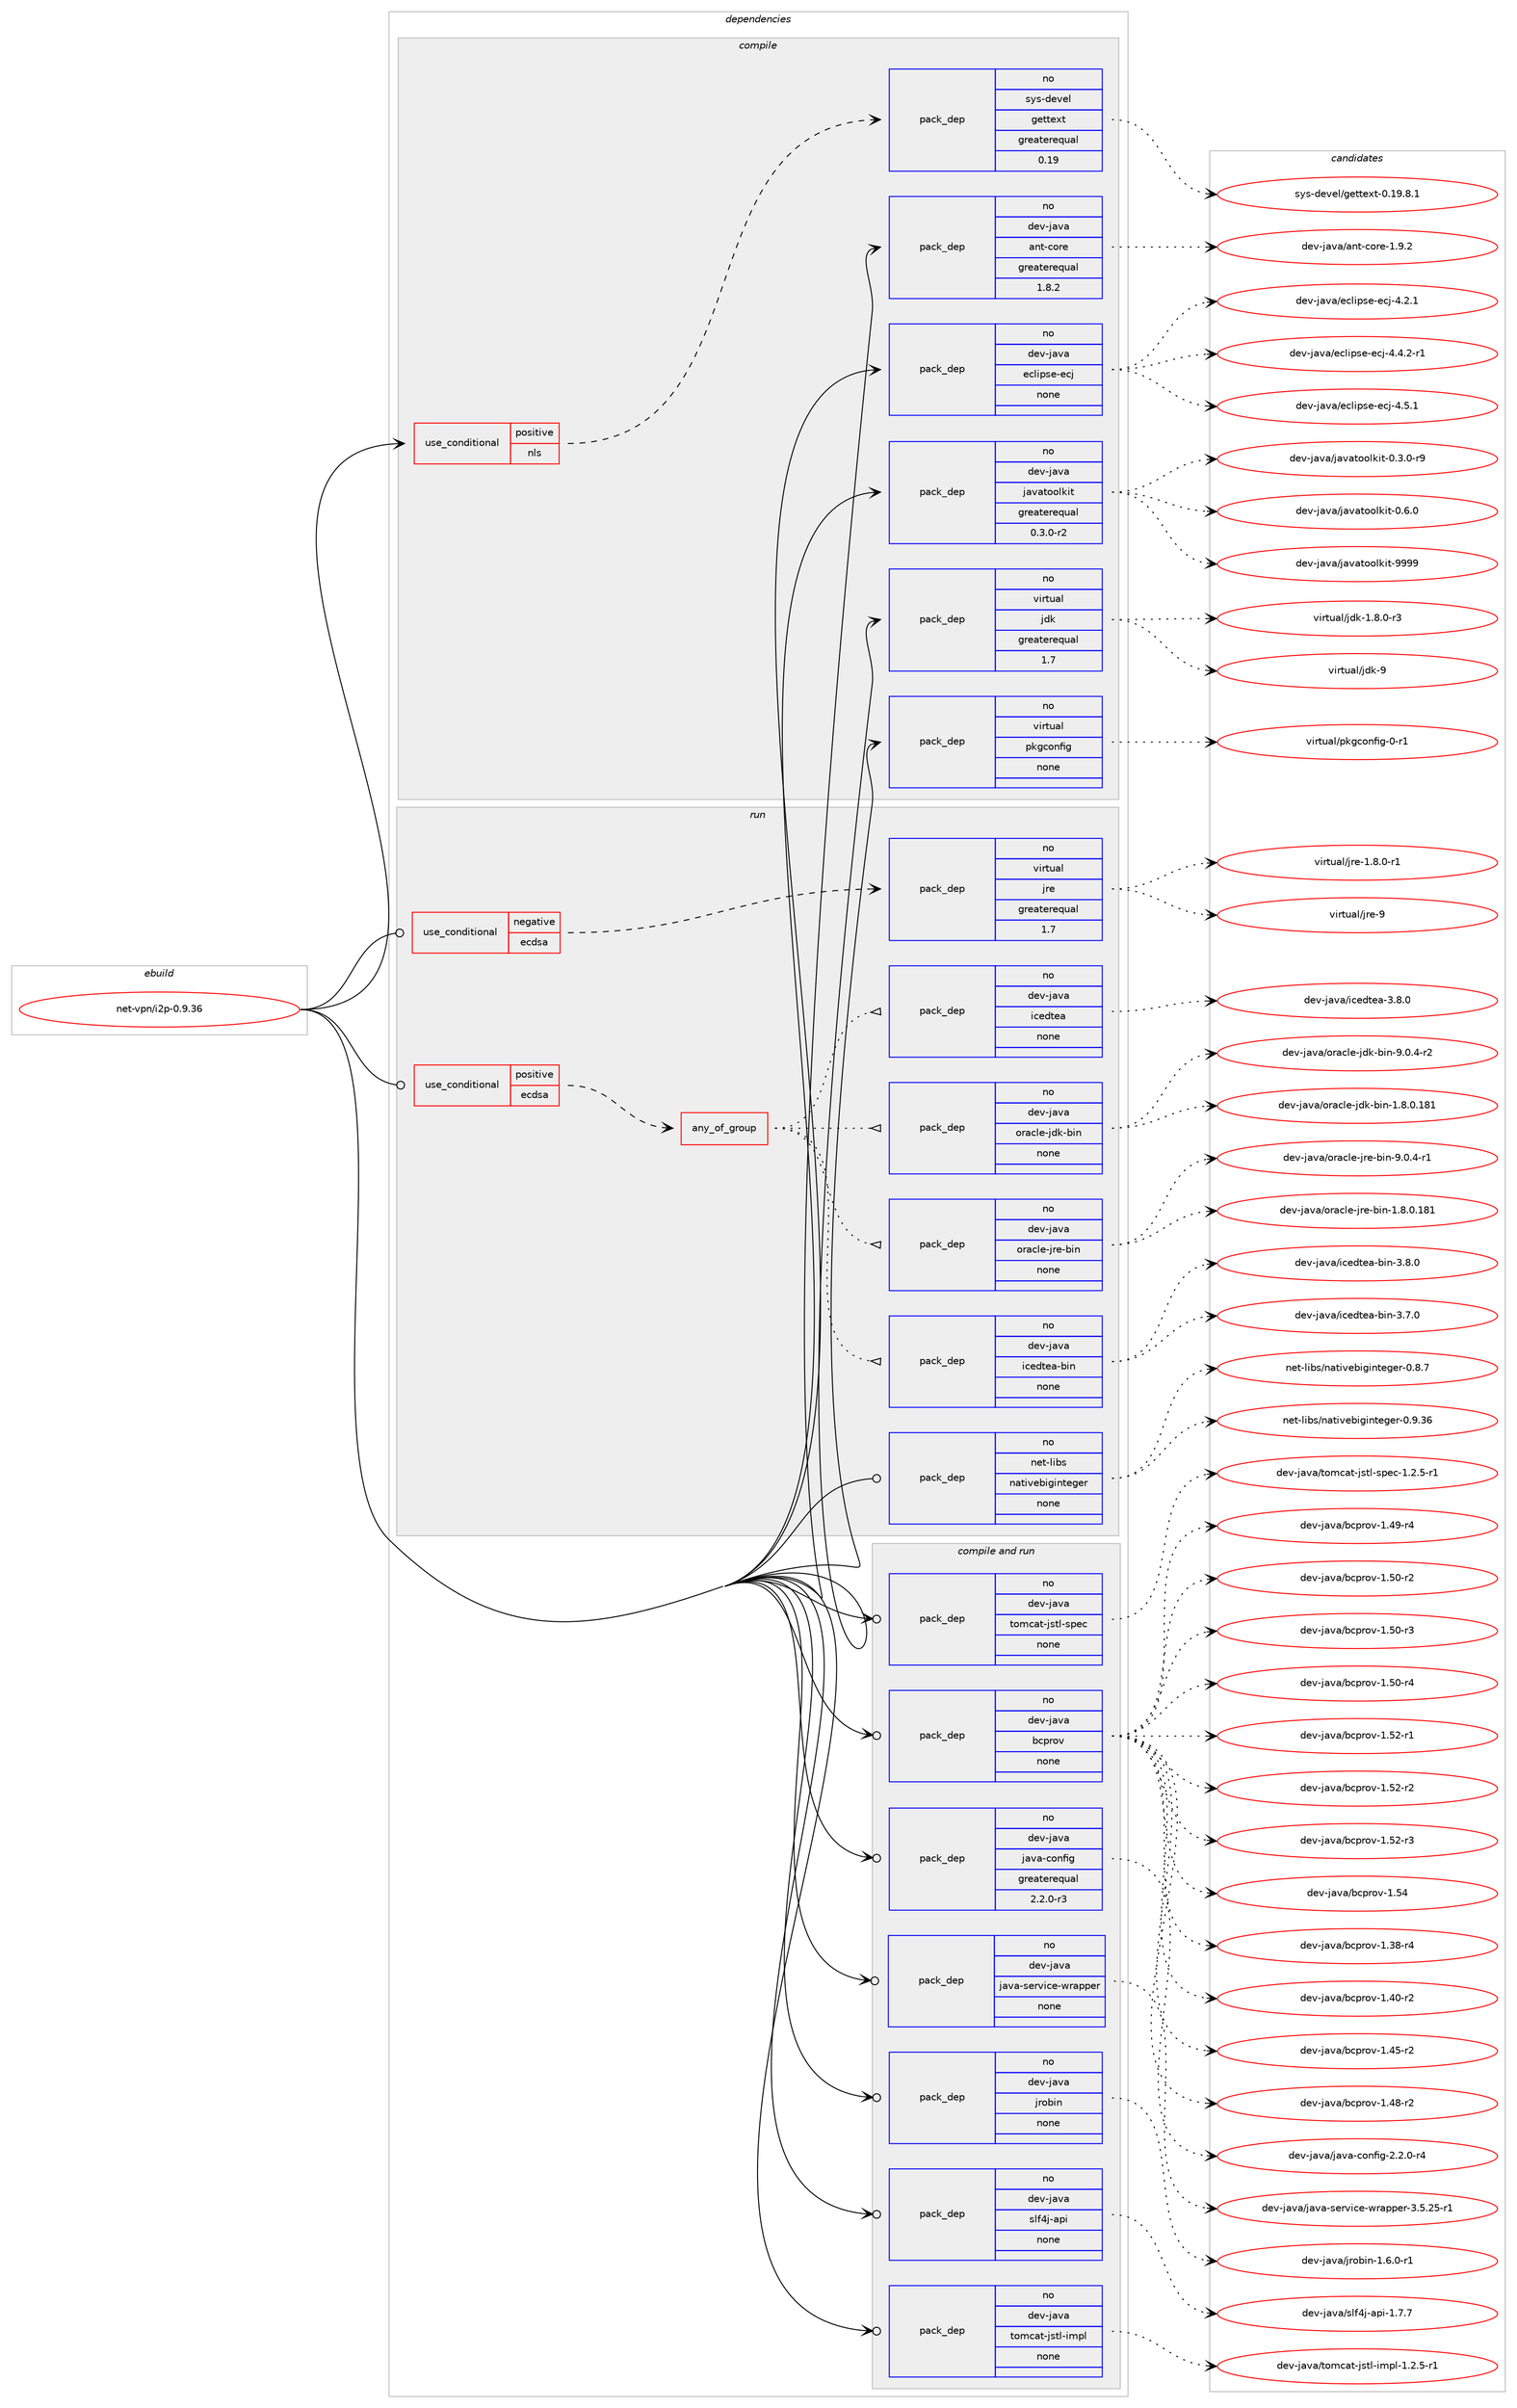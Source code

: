 digraph prolog {

# *************
# Graph options
# *************

newrank=true;
concentrate=true;
compound=true;
graph [rankdir=LR,fontname=Helvetica,fontsize=10,ranksep=1.5];#, ranksep=2.5, nodesep=0.2];
edge  [arrowhead=vee];
node  [fontname=Helvetica,fontsize=10];

# **********
# The ebuild
# **********

subgraph cluster_leftcol {
color=gray;
rank=same;
label=<<i>ebuild</i>>;
id [label="net-vpn/i2p-0.9.36", color=red, width=4, href="../net-vpn/i2p-0.9.36.svg"];
}

# ****************
# The dependencies
# ****************

subgraph cluster_midcol {
color=gray;
label=<<i>dependencies</i>>;
subgraph cluster_compile {
fillcolor="#eeeeee";
style=filled;
label=<<i>compile</i>>;
subgraph cond4131 {
dependency13235 [label=<<TABLE BORDER="0" CELLBORDER="1" CELLSPACING="0" CELLPADDING="4"><TR><TD ROWSPAN="3" CELLPADDING="10">use_conditional</TD></TR><TR><TD>positive</TD></TR><TR><TD>nls</TD></TR></TABLE>>, shape=none, color=red];
subgraph pack8868 {
dependency13236 [label=<<TABLE BORDER="0" CELLBORDER="1" CELLSPACING="0" CELLPADDING="4" WIDTH="220"><TR><TD ROWSPAN="6" CELLPADDING="30">pack_dep</TD></TR><TR><TD WIDTH="110">no</TD></TR><TR><TD>sys-devel</TD></TR><TR><TD>gettext</TD></TR><TR><TD>greaterequal</TD></TR><TR><TD>0.19</TD></TR></TABLE>>, shape=none, color=blue];
}
dependency13235:e -> dependency13236:w [weight=20,style="dashed",arrowhead="vee"];
}
id:e -> dependency13235:w [weight=20,style="solid",arrowhead="vee"];
subgraph pack8869 {
dependency13237 [label=<<TABLE BORDER="0" CELLBORDER="1" CELLSPACING="0" CELLPADDING="4" WIDTH="220"><TR><TD ROWSPAN="6" CELLPADDING="30">pack_dep</TD></TR><TR><TD WIDTH="110">no</TD></TR><TR><TD>dev-java</TD></TR><TR><TD>ant-core</TD></TR><TR><TD>greaterequal</TD></TR><TR><TD>1.8.2</TD></TR></TABLE>>, shape=none, color=blue];
}
id:e -> dependency13237:w [weight=20,style="solid",arrowhead="vee"];
subgraph pack8870 {
dependency13238 [label=<<TABLE BORDER="0" CELLBORDER="1" CELLSPACING="0" CELLPADDING="4" WIDTH="220"><TR><TD ROWSPAN="6" CELLPADDING="30">pack_dep</TD></TR><TR><TD WIDTH="110">no</TD></TR><TR><TD>dev-java</TD></TR><TR><TD>eclipse-ecj</TD></TR><TR><TD>none</TD></TR><TR><TD></TD></TR></TABLE>>, shape=none, color=blue];
}
id:e -> dependency13238:w [weight=20,style="solid",arrowhead="vee"];
subgraph pack8871 {
dependency13239 [label=<<TABLE BORDER="0" CELLBORDER="1" CELLSPACING="0" CELLPADDING="4" WIDTH="220"><TR><TD ROWSPAN="6" CELLPADDING="30">pack_dep</TD></TR><TR><TD WIDTH="110">no</TD></TR><TR><TD>dev-java</TD></TR><TR><TD>javatoolkit</TD></TR><TR><TD>greaterequal</TD></TR><TR><TD>0.3.0-r2</TD></TR></TABLE>>, shape=none, color=blue];
}
id:e -> dependency13239:w [weight=20,style="solid",arrowhead="vee"];
subgraph pack8872 {
dependency13240 [label=<<TABLE BORDER="0" CELLBORDER="1" CELLSPACING="0" CELLPADDING="4" WIDTH="220"><TR><TD ROWSPAN="6" CELLPADDING="30">pack_dep</TD></TR><TR><TD WIDTH="110">no</TD></TR><TR><TD>virtual</TD></TR><TR><TD>jdk</TD></TR><TR><TD>greaterequal</TD></TR><TR><TD>1.7</TD></TR></TABLE>>, shape=none, color=blue];
}
id:e -> dependency13240:w [weight=20,style="solid",arrowhead="vee"];
subgraph pack8873 {
dependency13241 [label=<<TABLE BORDER="0" CELLBORDER="1" CELLSPACING="0" CELLPADDING="4" WIDTH="220"><TR><TD ROWSPAN="6" CELLPADDING="30">pack_dep</TD></TR><TR><TD WIDTH="110">no</TD></TR><TR><TD>virtual</TD></TR><TR><TD>pkgconfig</TD></TR><TR><TD>none</TD></TR><TR><TD></TD></TR></TABLE>>, shape=none, color=blue];
}
id:e -> dependency13241:w [weight=20,style="solid",arrowhead="vee"];
}
subgraph cluster_compileandrun {
fillcolor="#eeeeee";
style=filled;
label=<<i>compile and run</i>>;
subgraph pack8874 {
dependency13242 [label=<<TABLE BORDER="0" CELLBORDER="1" CELLSPACING="0" CELLPADDING="4" WIDTH="220"><TR><TD ROWSPAN="6" CELLPADDING="30">pack_dep</TD></TR><TR><TD WIDTH="110">no</TD></TR><TR><TD>dev-java</TD></TR><TR><TD>bcprov</TD></TR><TR><TD>none</TD></TR><TR><TD></TD></TR></TABLE>>, shape=none, color=blue];
}
id:e -> dependency13242:w [weight=20,style="solid",arrowhead="odotvee"];
subgraph pack8875 {
dependency13243 [label=<<TABLE BORDER="0" CELLBORDER="1" CELLSPACING="0" CELLPADDING="4" WIDTH="220"><TR><TD ROWSPAN="6" CELLPADDING="30">pack_dep</TD></TR><TR><TD WIDTH="110">no</TD></TR><TR><TD>dev-java</TD></TR><TR><TD>java-config</TD></TR><TR><TD>greaterequal</TD></TR><TR><TD>2.2.0-r3</TD></TR></TABLE>>, shape=none, color=blue];
}
id:e -> dependency13243:w [weight=20,style="solid",arrowhead="odotvee"];
subgraph pack8876 {
dependency13244 [label=<<TABLE BORDER="0" CELLBORDER="1" CELLSPACING="0" CELLPADDING="4" WIDTH="220"><TR><TD ROWSPAN="6" CELLPADDING="30">pack_dep</TD></TR><TR><TD WIDTH="110">no</TD></TR><TR><TD>dev-java</TD></TR><TR><TD>java-service-wrapper</TD></TR><TR><TD>none</TD></TR><TR><TD></TD></TR></TABLE>>, shape=none, color=blue];
}
id:e -> dependency13244:w [weight=20,style="solid",arrowhead="odotvee"];
subgraph pack8877 {
dependency13245 [label=<<TABLE BORDER="0" CELLBORDER="1" CELLSPACING="0" CELLPADDING="4" WIDTH="220"><TR><TD ROWSPAN="6" CELLPADDING="30">pack_dep</TD></TR><TR><TD WIDTH="110">no</TD></TR><TR><TD>dev-java</TD></TR><TR><TD>jrobin</TD></TR><TR><TD>none</TD></TR><TR><TD></TD></TR></TABLE>>, shape=none, color=blue];
}
id:e -> dependency13245:w [weight=20,style="solid",arrowhead="odotvee"];
subgraph pack8878 {
dependency13246 [label=<<TABLE BORDER="0" CELLBORDER="1" CELLSPACING="0" CELLPADDING="4" WIDTH="220"><TR><TD ROWSPAN="6" CELLPADDING="30">pack_dep</TD></TR><TR><TD WIDTH="110">no</TD></TR><TR><TD>dev-java</TD></TR><TR><TD>slf4j-api</TD></TR><TR><TD>none</TD></TR><TR><TD></TD></TR></TABLE>>, shape=none, color=blue];
}
id:e -> dependency13246:w [weight=20,style="solid",arrowhead="odotvee"];
subgraph pack8879 {
dependency13247 [label=<<TABLE BORDER="0" CELLBORDER="1" CELLSPACING="0" CELLPADDING="4" WIDTH="220"><TR><TD ROWSPAN="6" CELLPADDING="30">pack_dep</TD></TR><TR><TD WIDTH="110">no</TD></TR><TR><TD>dev-java</TD></TR><TR><TD>tomcat-jstl-impl</TD></TR><TR><TD>none</TD></TR><TR><TD></TD></TR></TABLE>>, shape=none, color=blue];
}
id:e -> dependency13247:w [weight=20,style="solid",arrowhead="odotvee"];
subgraph pack8880 {
dependency13248 [label=<<TABLE BORDER="0" CELLBORDER="1" CELLSPACING="0" CELLPADDING="4" WIDTH="220"><TR><TD ROWSPAN="6" CELLPADDING="30">pack_dep</TD></TR><TR><TD WIDTH="110">no</TD></TR><TR><TD>dev-java</TD></TR><TR><TD>tomcat-jstl-spec</TD></TR><TR><TD>none</TD></TR><TR><TD></TD></TR></TABLE>>, shape=none, color=blue];
}
id:e -> dependency13248:w [weight=20,style="solid",arrowhead="odotvee"];
}
subgraph cluster_run {
fillcolor="#eeeeee";
style=filled;
label=<<i>run</i>>;
subgraph cond4132 {
dependency13249 [label=<<TABLE BORDER="0" CELLBORDER="1" CELLSPACING="0" CELLPADDING="4"><TR><TD ROWSPAN="3" CELLPADDING="10">use_conditional</TD></TR><TR><TD>negative</TD></TR><TR><TD>ecdsa</TD></TR></TABLE>>, shape=none, color=red];
subgraph pack8881 {
dependency13250 [label=<<TABLE BORDER="0" CELLBORDER="1" CELLSPACING="0" CELLPADDING="4" WIDTH="220"><TR><TD ROWSPAN="6" CELLPADDING="30">pack_dep</TD></TR><TR><TD WIDTH="110">no</TD></TR><TR><TD>virtual</TD></TR><TR><TD>jre</TD></TR><TR><TD>greaterequal</TD></TR><TR><TD>1.7</TD></TR></TABLE>>, shape=none, color=blue];
}
dependency13249:e -> dependency13250:w [weight=20,style="dashed",arrowhead="vee"];
}
id:e -> dependency13249:w [weight=20,style="solid",arrowhead="odot"];
subgraph cond4133 {
dependency13251 [label=<<TABLE BORDER="0" CELLBORDER="1" CELLSPACING="0" CELLPADDING="4"><TR><TD ROWSPAN="3" CELLPADDING="10">use_conditional</TD></TR><TR><TD>positive</TD></TR><TR><TD>ecdsa</TD></TR></TABLE>>, shape=none, color=red];
subgraph any217 {
dependency13252 [label=<<TABLE BORDER="0" CELLBORDER="1" CELLSPACING="0" CELLPADDING="4"><TR><TD CELLPADDING="10">any_of_group</TD></TR></TABLE>>, shape=none, color=red];subgraph pack8882 {
dependency13253 [label=<<TABLE BORDER="0" CELLBORDER="1" CELLSPACING="0" CELLPADDING="4" WIDTH="220"><TR><TD ROWSPAN="6" CELLPADDING="30">pack_dep</TD></TR><TR><TD WIDTH="110">no</TD></TR><TR><TD>dev-java</TD></TR><TR><TD>icedtea</TD></TR><TR><TD>none</TD></TR><TR><TD></TD></TR></TABLE>>, shape=none, color=blue];
}
dependency13252:e -> dependency13253:w [weight=20,style="dotted",arrowhead="oinv"];
subgraph pack8883 {
dependency13254 [label=<<TABLE BORDER="0" CELLBORDER="1" CELLSPACING="0" CELLPADDING="4" WIDTH="220"><TR><TD ROWSPAN="6" CELLPADDING="30">pack_dep</TD></TR><TR><TD WIDTH="110">no</TD></TR><TR><TD>dev-java</TD></TR><TR><TD>icedtea-bin</TD></TR><TR><TD>none</TD></TR><TR><TD></TD></TR></TABLE>>, shape=none, color=blue];
}
dependency13252:e -> dependency13254:w [weight=20,style="dotted",arrowhead="oinv"];
subgraph pack8884 {
dependency13255 [label=<<TABLE BORDER="0" CELLBORDER="1" CELLSPACING="0" CELLPADDING="4" WIDTH="220"><TR><TD ROWSPAN="6" CELLPADDING="30">pack_dep</TD></TR><TR><TD WIDTH="110">no</TD></TR><TR><TD>dev-java</TD></TR><TR><TD>oracle-jre-bin</TD></TR><TR><TD>none</TD></TR><TR><TD></TD></TR></TABLE>>, shape=none, color=blue];
}
dependency13252:e -> dependency13255:w [weight=20,style="dotted",arrowhead="oinv"];
subgraph pack8885 {
dependency13256 [label=<<TABLE BORDER="0" CELLBORDER="1" CELLSPACING="0" CELLPADDING="4" WIDTH="220"><TR><TD ROWSPAN="6" CELLPADDING="30">pack_dep</TD></TR><TR><TD WIDTH="110">no</TD></TR><TR><TD>dev-java</TD></TR><TR><TD>oracle-jdk-bin</TD></TR><TR><TD>none</TD></TR><TR><TD></TD></TR></TABLE>>, shape=none, color=blue];
}
dependency13252:e -> dependency13256:w [weight=20,style="dotted",arrowhead="oinv"];
}
dependency13251:e -> dependency13252:w [weight=20,style="dashed",arrowhead="vee"];
}
id:e -> dependency13251:w [weight=20,style="solid",arrowhead="odot"];
subgraph pack8886 {
dependency13257 [label=<<TABLE BORDER="0" CELLBORDER="1" CELLSPACING="0" CELLPADDING="4" WIDTH="220"><TR><TD ROWSPAN="6" CELLPADDING="30">pack_dep</TD></TR><TR><TD WIDTH="110">no</TD></TR><TR><TD>net-libs</TD></TR><TR><TD>nativebiginteger</TD></TR><TR><TD>none</TD></TR><TR><TD></TD></TR></TABLE>>, shape=none, color=blue];
}
id:e -> dependency13257:w [weight=20,style="solid",arrowhead="odot"];
}
}

# **************
# The candidates
# **************

subgraph cluster_choices {
rank=same;
color=gray;
label=<<i>candidates</i>>;

subgraph choice8868 {
color=black;
nodesep=1;
choice1151211154510010111810110847103101116116101120116454846495746564649 [label="sys-devel/gettext-0.19.8.1", color=red, width=4,href="../sys-devel/gettext-0.19.8.1.svg"];
dependency13236:e -> choice1151211154510010111810110847103101116116101120116454846495746564649:w [style=dotted,weight="100"];
}
subgraph choice8869 {
color=black;
nodesep=1;
choice10010111845106971189747971101164599111114101454946574650 [label="dev-java/ant-core-1.9.2", color=red, width=4,href="../dev-java/ant-core-1.9.2.svg"];
dependency13237:e -> choice10010111845106971189747971101164599111114101454946574650:w [style=dotted,weight="100"];
}
subgraph choice8870 {
color=black;
nodesep=1;
choice10010111845106971189747101991081051121151014510199106455246504649 [label="dev-java/eclipse-ecj-4.2.1", color=red, width=4,href="../dev-java/eclipse-ecj-4.2.1.svg"];
choice100101118451069711897471019910810511211510145101991064552465246504511449 [label="dev-java/eclipse-ecj-4.4.2-r1", color=red, width=4,href="../dev-java/eclipse-ecj-4.4.2-r1.svg"];
choice10010111845106971189747101991081051121151014510199106455246534649 [label="dev-java/eclipse-ecj-4.5.1", color=red, width=4,href="../dev-java/eclipse-ecj-4.5.1.svg"];
dependency13238:e -> choice10010111845106971189747101991081051121151014510199106455246504649:w [style=dotted,weight="100"];
dependency13238:e -> choice100101118451069711897471019910810511211510145101991064552465246504511449:w [style=dotted,weight="100"];
dependency13238:e -> choice10010111845106971189747101991081051121151014510199106455246534649:w [style=dotted,weight="100"];
}
subgraph choice8871 {
color=black;
nodesep=1;
choice1001011184510697118974710697118971161111111081071051164548465146484511457 [label="dev-java/javatoolkit-0.3.0-r9", color=red, width=4,href="../dev-java/javatoolkit-0.3.0-r9.svg"];
choice100101118451069711897471069711897116111111108107105116454846544648 [label="dev-java/javatoolkit-0.6.0", color=red, width=4,href="../dev-java/javatoolkit-0.6.0.svg"];
choice1001011184510697118974710697118971161111111081071051164557575757 [label="dev-java/javatoolkit-9999", color=red, width=4,href="../dev-java/javatoolkit-9999.svg"];
dependency13239:e -> choice1001011184510697118974710697118971161111111081071051164548465146484511457:w [style=dotted,weight="100"];
dependency13239:e -> choice100101118451069711897471069711897116111111108107105116454846544648:w [style=dotted,weight="100"];
dependency13239:e -> choice1001011184510697118974710697118971161111111081071051164557575757:w [style=dotted,weight="100"];
}
subgraph choice8872 {
color=black;
nodesep=1;
choice11810511411611797108471061001074549465646484511451 [label="virtual/jdk-1.8.0-r3", color=red, width=4,href="../virtual/jdk-1.8.0-r3.svg"];
choice11810511411611797108471061001074557 [label="virtual/jdk-9", color=red, width=4,href="../virtual/jdk-9.svg"];
dependency13240:e -> choice11810511411611797108471061001074549465646484511451:w [style=dotted,weight="100"];
dependency13240:e -> choice11810511411611797108471061001074557:w [style=dotted,weight="100"];
}
subgraph choice8873 {
color=black;
nodesep=1;
choice11810511411611797108471121071039911111010210510345484511449 [label="virtual/pkgconfig-0-r1", color=red, width=4,href="../virtual/pkgconfig-0-r1.svg"];
dependency13241:e -> choice11810511411611797108471121071039911111010210510345484511449:w [style=dotted,weight="100"];
}
subgraph choice8874 {
color=black;
nodesep=1;
choice10010111845106971189747989911211411111845494651564511452 [label="dev-java/bcprov-1.38-r4", color=red, width=4,href="../dev-java/bcprov-1.38-r4.svg"];
choice10010111845106971189747989911211411111845494652484511450 [label="dev-java/bcprov-1.40-r2", color=red, width=4,href="../dev-java/bcprov-1.40-r2.svg"];
choice10010111845106971189747989911211411111845494652534511450 [label="dev-java/bcprov-1.45-r2", color=red, width=4,href="../dev-java/bcprov-1.45-r2.svg"];
choice10010111845106971189747989911211411111845494652564511450 [label="dev-java/bcprov-1.48-r2", color=red, width=4,href="../dev-java/bcprov-1.48-r2.svg"];
choice10010111845106971189747989911211411111845494652574511452 [label="dev-java/bcprov-1.49-r4", color=red, width=4,href="../dev-java/bcprov-1.49-r4.svg"];
choice10010111845106971189747989911211411111845494653484511450 [label="dev-java/bcprov-1.50-r2", color=red, width=4,href="../dev-java/bcprov-1.50-r2.svg"];
choice10010111845106971189747989911211411111845494653484511451 [label="dev-java/bcprov-1.50-r3", color=red, width=4,href="../dev-java/bcprov-1.50-r3.svg"];
choice10010111845106971189747989911211411111845494653484511452 [label="dev-java/bcprov-1.50-r4", color=red, width=4,href="../dev-java/bcprov-1.50-r4.svg"];
choice10010111845106971189747989911211411111845494653504511449 [label="dev-java/bcprov-1.52-r1", color=red, width=4,href="../dev-java/bcprov-1.52-r1.svg"];
choice10010111845106971189747989911211411111845494653504511450 [label="dev-java/bcprov-1.52-r2", color=red, width=4,href="../dev-java/bcprov-1.52-r2.svg"];
choice10010111845106971189747989911211411111845494653504511451 [label="dev-java/bcprov-1.52-r3", color=red, width=4,href="../dev-java/bcprov-1.52-r3.svg"];
choice1001011184510697118974798991121141111184549465352 [label="dev-java/bcprov-1.54", color=red, width=4,href="../dev-java/bcprov-1.54.svg"];
dependency13242:e -> choice10010111845106971189747989911211411111845494651564511452:w [style=dotted,weight="100"];
dependency13242:e -> choice10010111845106971189747989911211411111845494652484511450:w [style=dotted,weight="100"];
dependency13242:e -> choice10010111845106971189747989911211411111845494652534511450:w [style=dotted,weight="100"];
dependency13242:e -> choice10010111845106971189747989911211411111845494652564511450:w [style=dotted,weight="100"];
dependency13242:e -> choice10010111845106971189747989911211411111845494652574511452:w [style=dotted,weight="100"];
dependency13242:e -> choice10010111845106971189747989911211411111845494653484511450:w [style=dotted,weight="100"];
dependency13242:e -> choice10010111845106971189747989911211411111845494653484511451:w [style=dotted,weight="100"];
dependency13242:e -> choice10010111845106971189747989911211411111845494653484511452:w [style=dotted,weight="100"];
dependency13242:e -> choice10010111845106971189747989911211411111845494653504511449:w [style=dotted,weight="100"];
dependency13242:e -> choice10010111845106971189747989911211411111845494653504511450:w [style=dotted,weight="100"];
dependency13242:e -> choice10010111845106971189747989911211411111845494653504511451:w [style=dotted,weight="100"];
dependency13242:e -> choice1001011184510697118974798991121141111184549465352:w [style=dotted,weight="100"];
}
subgraph choice8875 {
color=black;
nodesep=1;
choice10010111845106971189747106971189745991111101021051034550465046484511452 [label="dev-java/java-config-2.2.0-r4", color=red, width=4,href="../dev-java/java-config-2.2.0-r4.svg"];
dependency13243:e -> choice10010111845106971189747106971189745991111101021051034550465046484511452:w [style=dotted,weight="100"];
}
subgraph choice8876 {
color=black;
nodesep=1;
choice10010111845106971189747106971189745115101114118105991014511911497112112101114455146534650534511449 [label="dev-java/java-service-wrapper-3.5.25-r1", color=red, width=4,href="../dev-java/java-service-wrapper-3.5.25-r1.svg"];
dependency13244:e -> choice10010111845106971189747106971189745115101114118105991014511911497112112101114455146534650534511449:w [style=dotted,weight="100"];
}
subgraph choice8877 {
color=black;
nodesep=1;
choice10010111845106971189747106114111981051104549465446484511449 [label="dev-java/jrobin-1.6.0-r1", color=red, width=4,href="../dev-java/jrobin-1.6.0-r1.svg"];
dependency13245:e -> choice10010111845106971189747106114111981051104549465446484511449:w [style=dotted,weight="100"];
}
subgraph choice8878 {
color=black;
nodesep=1;
choice10010111845106971189747115108102521064597112105454946554655 [label="dev-java/slf4j-api-1.7.7", color=red, width=4,href="../dev-java/slf4j-api-1.7.7.svg"];
dependency13246:e -> choice10010111845106971189747115108102521064597112105454946554655:w [style=dotted,weight="100"];
}
subgraph choice8879 {
color=black;
nodesep=1;
choice10010111845106971189747116111109999711645106115116108451051091121084549465046534511449 [label="dev-java/tomcat-jstl-impl-1.2.5-r1", color=red, width=4,href="../dev-java/tomcat-jstl-impl-1.2.5-r1.svg"];
dependency13247:e -> choice10010111845106971189747116111109999711645106115116108451051091121084549465046534511449:w [style=dotted,weight="100"];
}
subgraph choice8880 {
color=black;
nodesep=1;
choice1001011184510697118974711611110999971164510611511610845115112101994549465046534511449 [label="dev-java/tomcat-jstl-spec-1.2.5-r1", color=red, width=4,href="../dev-java/tomcat-jstl-spec-1.2.5-r1.svg"];
dependency13248:e -> choice1001011184510697118974711611110999971164510611511610845115112101994549465046534511449:w [style=dotted,weight="100"];
}
subgraph choice8881 {
color=black;
nodesep=1;
choice11810511411611797108471061141014549465646484511449 [label="virtual/jre-1.8.0-r1", color=red, width=4,href="../virtual/jre-1.8.0-r1.svg"];
choice11810511411611797108471061141014557 [label="virtual/jre-9", color=red, width=4,href="../virtual/jre-9.svg"];
dependency13250:e -> choice11810511411611797108471061141014549465646484511449:w [style=dotted,weight="100"];
dependency13250:e -> choice11810511411611797108471061141014557:w [style=dotted,weight="100"];
}
subgraph choice8882 {
color=black;
nodesep=1;
choice100101118451069711897471059910110011610197455146564648 [label="dev-java/icedtea-3.8.0", color=red, width=4,href="../dev-java/icedtea-3.8.0.svg"];
dependency13253:e -> choice100101118451069711897471059910110011610197455146564648:w [style=dotted,weight="100"];
}
subgraph choice8883 {
color=black;
nodesep=1;
choice1001011184510697118974710599101100116101974598105110455146554648 [label="dev-java/icedtea-bin-3.7.0", color=red, width=4,href="../dev-java/icedtea-bin-3.7.0.svg"];
choice1001011184510697118974710599101100116101974598105110455146564648 [label="dev-java/icedtea-bin-3.8.0", color=red, width=4,href="../dev-java/icedtea-bin-3.8.0.svg"];
dependency13254:e -> choice1001011184510697118974710599101100116101974598105110455146554648:w [style=dotted,weight="100"];
dependency13254:e -> choice1001011184510697118974710599101100116101974598105110455146564648:w [style=dotted,weight="100"];
}
subgraph choice8884 {
color=black;
nodesep=1;
choice10010111845106971189747111114979910810145106114101459810511045494656464846495649 [label="dev-java/oracle-jre-bin-1.8.0.181", color=red, width=4,href="../dev-java/oracle-jre-bin-1.8.0.181.svg"];
choice1001011184510697118974711111497991081014510611410145981051104557464846524511449 [label="dev-java/oracle-jre-bin-9.0.4-r1", color=red, width=4,href="../dev-java/oracle-jre-bin-9.0.4-r1.svg"];
dependency13255:e -> choice10010111845106971189747111114979910810145106114101459810511045494656464846495649:w [style=dotted,weight="100"];
dependency13255:e -> choice1001011184510697118974711111497991081014510611410145981051104557464846524511449:w [style=dotted,weight="100"];
}
subgraph choice8885 {
color=black;
nodesep=1;
choice10010111845106971189747111114979910810145106100107459810511045494656464846495649 [label="dev-java/oracle-jdk-bin-1.8.0.181", color=red, width=4,href="../dev-java/oracle-jdk-bin-1.8.0.181.svg"];
choice1001011184510697118974711111497991081014510610010745981051104557464846524511450 [label="dev-java/oracle-jdk-bin-9.0.4-r2", color=red, width=4,href="../dev-java/oracle-jdk-bin-9.0.4-r2.svg"];
dependency13256:e -> choice10010111845106971189747111114979910810145106100107459810511045494656464846495649:w [style=dotted,weight="100"];
dependency13256:e -> choice1001011184510697118974711111497991081014510610010745981051104557464846524511450:w [style=dotted,weight="100"];
}
subgraph choice8886 {
color=black;
nodesep=1;
choice1101011164510810598115471109711610511810198105103105110116101103101114454846564655 [label="net-libs/nativebiginteger-0.8.7", color=red, width=4,href="../net-libs/nativebiginteger-0.8.7.svg"];
choice110101116451081059811547110971161051181019810510310511011610110310111445484657465154 [label="net-libs/nativebiginteger-0.9.36", color=red, width=4,href="../net-libs/nativebiginteger-0.9.36.svg"];
dependency13257:e -> choice1101011164510810598115471109711610511810198105103105110116101103101114454846564655:w [style=dotted,weight="100"];
dependency13257:e -> choice110101116451081059811547110971161051181019810510310511011610110310111445484657465154:w [style=dotted,weight="100"];
}
}

}
